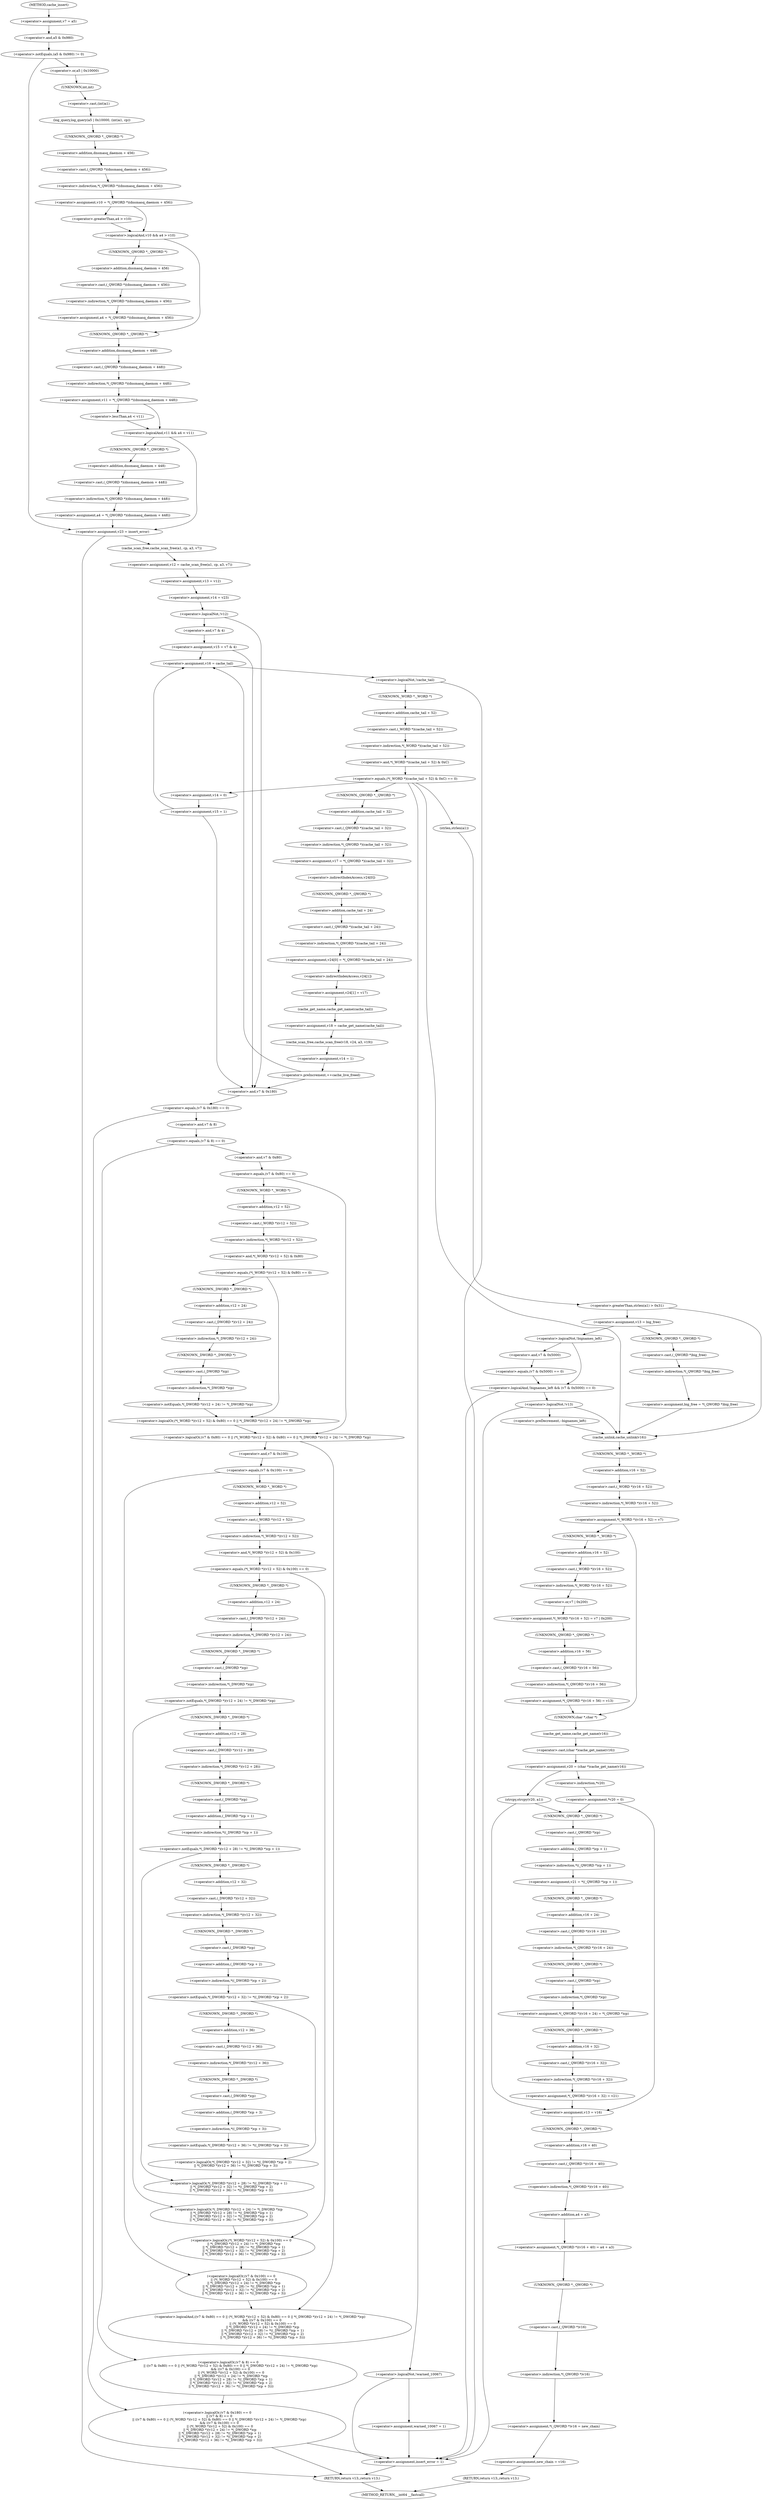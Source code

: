 digraph cache_insert {  
"1000138" [label = "(<operator>.assignment,v7 = a5)" ]
"1000142" [label = "(<operator>.notEquals,(a5 & 0x980) != 0)" ]
"1000143" [label = "(<operator>.and,a5 & 0x980)" ]
"1000148" [label = "(log_query,log_query(a5 | 0x10000, (int)a1, cp))" ]
"1000149" [label = "(<operator>.or,a5 | 0x10000)" ]
"1000152" [label = "(<operator>.cast,(int)a1)" ]
"1000153" [label = "(UNKNOWN,int,int)" ]
"1000156" [label = "(<operator>.assignment,v10 = *(_QWORD *)(dnsmasq_daemon + 456))" ]
"1000158" [label = "(<operator>.indirection,*(_QWORD *)(dnsmasq_daemon + 456))" ]
"1000159" [label = "(<operator>.cast,(_QWORD *)(dnsmasq_daemon + 456))" ]
"1000160" [label = "(UNKNOWN,_QWORD *,_QWORD *)" ]
"1000161" [label = "(<operator>.addition,dnsmasq_daemon + 456)" ]
"1000165" [label = "(<operator>.logicalAnd,v10 && a4 > v10)" ]
"1000167" [label = "(<operator>.greaterThan,a4 > v10)" ]
"1000170" [label = "(<operator>.assignment,a4 = *(_QWORD *)(dnsmasq_daemon + 456))" ]
"1000172" [label = "(<operator>.indirection,*(_QWORD *)(dnsmasq_daemon + 456))" ]
"1000173" [label = "(<operator>.cast,(_QWORD *)(dnsmasq_daemon + 456))" ]
"1000174" [label = "(UNKNOWN,_QWORD *,_QWORD *)" ]
"1000175" [label = "(<operator>.addition,dnsmasq_daemon + 456)" ]
"1000178" [label = "(<operator>.assignment,v11 = *(_QWORD *)(dnsmasq_daemon + 448))" ]
"1000180" [label = "(<operator>.indirection,*(_QWORD *)(dnsmasq_daemon + 448))" ]
"1000181" [label = "(<operator>.cast,(_QWORD *)(dnsmasq_daemon + 448))" ]
"1000182" [label = "(UNKNOWN,_QWORD *,_QWORD *)" ]
"1000183" [label = "(<operator>.addition,dnsmasq_daemon + 448)" ]
"1000187" [label = "(<operator>.logicalAnd,v11 && a4 < v11)" ]
"1000189" [label = "(<operator>.lessThan,a4 < v11)" ]
"1000192" [label = "(<operator>.assignment,a4 = *(_QWORD *)(dnsmasq_daemon + 448))" ]
"1000194" [label = "(<operator>.indirection,*(_QWORD *)(dnsmasq_daemon + 448))" ]
"1000195" [label = "(<operator>.cast,(_QWORD *)(dnsmasq_daemon + 448))" ]
"1000196" [label = "(UNKNOWN,_QWORD *,_QWORD *)" ]
"1000197" [label = "(<operator>.addition,dnsmasq_daemon + 448)" ]
"1000200" [label = "(<operator>.assignment,v23 = insert_error)" ]
"1000206" [label = "(<operator>.assignment,v12 = cache_scan_free(a1, cp, a3, v7))" ]
"1000208" [label = "(cache_scan_free,cache_scan_free(a1, cp, a3, v7))" ]
"1000213" [label = "(<operator>.assignment,v13 = v12)" ]
"1000216" [label = "(<operator>.assignment,v14 = v23)" ]
"1000220" [label = "(<operator>.logicalNot,!v12)" ]
"1000223" [label = "(<operator>.assignment,v15 = v7 & 4)" ]
"1000225" [label = "(<operator>.and,v7 & 4)" ]
"1000231" [label = "(<operator>.assignment,v16 = cache_tail)" ]
"1000235" [label = "(<operator>.logicalNot,!cache_tail)" ]
"1000239" [label = "(<operator>.equals,(*(_WORD *)(cache_tail + 52) & 0xC) == 0)" ]
"1000240" [label = "(<operator>.and,*(_WORD *)(cache_tail + 52) & 0xC)" ]
"1000241" [label = "(<operator>.indirection,*(_WORD *)(cache_tail + 52))" ]
"1000242" [label = "(<operator>.cast,(_WORD *)(cache_tail + 52))" ]
"1000243" [label = "(UNKNOWN,_WORD *,_WORD *)" ]
"1000244" [label = "(<operator>.addition,cache_tail + 52)" ]
"1000254" [label = "(<operator>.greaterThan,strlen(a1) > 0x31)" ]
"1000255" [label = "(strlen,strlen(a1))" ]
"1000259" [label = "(<operator>.assignment,v13 = big_free)" ]
"1000265" [label = "(<operator>.assignment,big_free = *(_QWORD *)big_free)" ]
"1000267" [label = "(<operator>.indirection,*(_QWORD *)big_free)" ]
"1000268" [label = "(<operator>.cast,(_QWORD *)big_free)" ]
"1000269" [label = "(UNKNOWN,_QWORD *,_QWORD *)" ]
"1000274" [label = "(<operator>.logicalAnd,!bignames_left && (v7 & 0x5000) == 0)" ]
"1000275" [label = "(<operator>.logicalNot,!bignames_left)" ]
"1000277" [label = "(<operator>.equals,(v7 & 0x5000) == 0)" ]
"1000278" [label = "(<operator>.and,v7 & 0x5000)" ]
"1000284" [label = "(<operator>.logicalNot,!v13)" ]
"1000289" [label = "(<operator>.preDecrement,--bignames_left)" ]
"1000294" [label = "(cache_unlink,cache_unlink(v16))" ]
"1000296" [label = "(<operator>.assignment,*(_WORD *)(v16 + 52) = v7)" ]
"1000297" [label = "(<operator>.indirection,*(_WORD *)(v16 + 52))" ]
"1000298" [label = "(<operator>.cast,(_WORD *)(v16 + 52))" ]
"1000299" [label = "(UNKNOWN,_WORD *,_WORD *)" ]
"1000300" [label = "(<operator>.addition,v16 + 52)" ]
"1000307" [label = "(<operator>.assignment,*(_WORD *)(v16 + 52) = v7 | 0x200)" ]
"1000308" [label = "(<operator>.indirection,*(_WORD *)(v16 + 52))" ]
"1000309" [label = "(<operator>.cast,(_WORD *)(v16 + 52))" ]
"1000310" [label = "(UNKNOWN,_WORD *,_WORD *)" ]
"1000311" [label = "(<operator>.addition,v16 + 52)" ]
"1000314" [label = "(<operator>.or,v7 | 0x200)" ]
"1000317" [label = "(<operator>.assignment,*(_QWORD *)(v16 + 56) = v13)" ]
"1000318" [label = "(<operator>.indirection,*(_QWORD *)(v16 + 56))" ]
"1000319" [label = "(<operator>.cast,(_QWORD *)(v16 + 56))" ]
"1000320" [label = "(UNKNOWN,_QWORD *,_QWORD *)" ]
"1000321" [label = "(<operator>.addition,v16 + 56)" ]
"1000325" [label = "(<operator>.assignment,v20 = (char *)cache_get_name(v16))" ]
"1000327" [label = "(<operator>.cast,(char *)cache_get_name(v16))" ]
"1000328" [label = "(UNKNOWN,char *,char *)" ]
"1000329" [label = "(cache_get_name,cache_get_name(v16))" ]
"1000333" [label = "(strcpy,strcpy(v20, a1))" ]
"1000337" [label = "(<operator>.assignment,*v20 = 0)" ]
"1000338" [label = "(<operator>.indirection,*v20)" ]
"1000344" [label = "(<operator>.assignment,v21 = *((_QWORD *)cp + 1))" ]
"1000346" [label = "(<operator>.indirection,*((_QWORD *)cp + 1))" ]
"1000347" [label = "(<operator>.addition,(_QWORD *)cp + 1)" ]
"1000348" [label = "(<operator>.cast,(_QWORD *)cp)" ]
"1000349" [label = "(UNKNOWN,_QWORD *,_QWORD *)" ]
"1000352" [label = "(<operator>.assignment,*(_QWORD *)(v16 + 24) = *(_QWORD *)cp)" ]
"1000353" [label = "(<operator>.indirection,*(_QWORD *)(v16 + 24))" ]
"1000354" [label = "(<operator>.cast,(_QWORD *)(v16 + 24))" ]
"1000355" [label = "(UNKNOWN,_QWORD *,_QWORD *)" ]
"1000356" [label = "(<operator>.addition,v16 + 24)" ]
"1000359" [label = "(<operator>.indirection,*(_QWORD *)cp)" ]
"1000360" [label = "(<operator>.cast,(_QWORD *)cp)" ]
"1000361" [label = "(UNKNOWN,_QWORD *,_QWORD *)" ]
"1000363" [label = "(<operator>.assignment,*(_QWORD *)(v16 + 32) = v21)" ]
"1000364" [label = "(<operator>.indirection,*(_QWORD *)(v16 + 32))" ]
"1000365" [label = "(<operator>.cast,(_QWORD *)(v16 + 32))" ]
"1000366" [label = "(UNKNOWN,_QWORD *,_QWORD *)" ]
"1000367" [label = "(<operator>.addition,v16 + 32)" ]
"1000371" [label = "(<operator>.assignment,v13 = v16)" ]
"1000374" [label = "(<operator>.assignment,*(_QWORD *)(v16 + 40) = a4 + a3)" ]
"1000375" [label = "(<operator>.indirection,*(_QWORD *)(v16 + 40))" ]
"1000376" [label = "(<operator>.cast,(_QWORD *)(v16 + 40))" ]
"1000377" [label = "(UNKNOWN,_QWORD *,_QWORD *)" ]
"1000378" [label = "(<operator>.addition,v16 + 40)" ]
"1000381" [label = "(<operator>.addition,a4 + a3)" ]
"1000384" [label = "(<operator>.assignment,*(_QWORD *)v16 = new_chain)" ]
"1000385" [label = "(<operator>.indirection,*(_QWORD *)v16)" ]
"1000386" [label = "(<operator>.cast,(_QWORD *)v16)" ]
"1000387" [label = "(UNKNOWN,_QWORD *,_QWORD *)" ]
"1000390" [label = "(<operator>.assignment,new_chain = v16)" ]
"1000393" [label = "(RETURN,return v13;,return v13;)" ]
"1000399" [label = "(<operator>.logicalNot,!warned_10067)" ]
"1000402" [label = "(<operator>.assignment,warned_10067 = 1)" ]
"1000409" [label = "(<operator>.assignment,v17 = *(_QWORD *)(cache_tail + 32))" ]
"1000411" [label = "(<operator>.indirection,*(_QWORD *)(cache_tail + 32))" ]
"1000412" [label = "(<operator>.cast,(_QWORD *)(cache_tail + 32))" ]
"1000413" [label = "(UNKNOWN,_QWORD *,_QWORD *)" ]
"1000414" [label = "(<operator>.addition,cache_tail + 32)" ]
"1000417" [label = "(<operator>.assignment,v24[0] = *(_QWORD *)(cache_tail + 24))" ]
"1000418" [label = "(<operator>.indirectIndexAccess,v24[0])" ]
"1000421" [label = "(<operator>.indirection,*(_QWORD *)(cache_tail + 24))" ]
"1000422" [label = "(<operator>.cast,(_QWORD *)(cache_tail + 24))" ]
"1000423" [label = "(UNKNOWN,_QWORD *,_QWORD *)" ]
"1000424" [label = "(<operator>.addition,cache_tail + 24)" ]
"1000427" [label = "(<operator>.assignment,v24[1] = v17)" ]
"1000428" [label = "(<operator>.indirectIndexAccess,v24[1])" ]
"1000432" [label = "(<operator>.assignment,v18 = cache_get_name(cache_tail))" ]
"1000434" [label = "(cache_get_name,cache_get_name(cache_tail))" ]
"1000436" [label = "(cache_scan_free,cache_scan_free(v18, v24, a3, v19))" ]
"1000441" [label = "(<operator>.assignment,v14 = 1)" ]
"1000444" [label = "(<operator>.preIncrement,++cache_live_freed)" ]
"1000448" [label = "(<operator>.assignment,v14 = 0)" ]
"1000451" [label = "(<operator>.assignment,v15 = 1)" ]
"1000455" [label = "(<operator>.logicalOr,(v7 & 0x180) == 0\n    || (v7 & 8) == 0\n    || ((v7 & 0x80) == 0 || (*(_WORD *)(v12 + 52) & 0x80) == 0 || *(_DWORD *)(v12 + 24) != *(_DWORD *)cp)\n    && ((v7 & 0x100) == 0\n     || (*(_WORD *)(v12 + 52) & 0x100) == 0\n     || *(_DWORD *)(v12 + 24) != *(_DWORD *)cp\n     || *(_DWORD *)(v12 + 28) != *((_DWORD *)cp + 1)\n     || *(_DWORD *)(v12 + 32) != *((_DWORD *)cp + 2)\n     || *(_DWORD *)(v12 + 36) != *((_DWORD *)cp + 3)))" ]
"1000456" [label = "(<operator>.equals,(v7 & 0x180) == 0)" ]
"1000457" [label = "(<operator>.and,v7 & 0x180)" ]
"1000461" [label = "(<operator>.logicalOr,(v7 & 8) == 0\n    || ((v7 & 0x80) == 0 || (*(_WORD *)(v12 + 52) & 0x80) == 0 || *(_DWORD *)(v12 + 24) != *(_DWORD *)cp)\n    && ((v7 & 0x100) == 0\n     || (*(_WORD *)(v12 + 52) & 0x100) == 0\n     || *(_DWORD *)(v12 + 24) != *(_DWORD *)cp\n     || *(_DWORD *)(v12 + 28) != *((_DWORD *)cp + 1)\n     || *(_DWORD *)(v12 + 32) != *((_DWORD *)cp + 2)\n     || *(_DWORD *)(v12 + 36) != *((_DWORD *)cp + 3)))" ]
"1000462" [label = "(<operator>.equals,(v7 & 8) == 0)" ]
"1000463" [label = "(<operator>.and,v7 & 8)" ]
"1000467" [label = "(<operator>.logicalAnd,((v7 & 0x80) == 0 || (*(_WORD *)(v12 + 52) & 0x80) == 0 || *(_DWORD *)(v12 + 24) != *(_DWORD *)cp)\n    && ((v7 & 0x100) == 0\n     || (*(_WORD *)(v12 + 52) & 0x100) == 0\n     || *(_DWORD *)(v12 + 24) != *(_DWORD *)cp\n     || *(_DWORD *)(v12 + 28) != *((_DWORD *)cp + 1)\n     || *(_DWORD *)(v12 + 32) != *((_DWORD *)cp + 2)\n     || *(_DWORD *)(v12 + 36) != *((_DWORD *)cp + 3)))" ]
"1000468" [label = "(<operator>.logicalOr,(v7 & 0x80) == 0 || (*(_WORD *)(v12 + 52) & 0x80) == 0 || *(_DWORD *)(v12 + 24) != *(_DWORD *)cp)" ]
"1000469" [label = "(<operator>.equals,(v7 & 0x80) == 0)" ]
"1000470" [label = "(<operator>.and,v7 & 0x80)" ]
"1000474" [label = "(<operator>.logicalOr,(*(_WORD *)(v12 + 52) & 0x80) == 0 || *(_DWORD *)(v12 + 24) != *(_DWORD *)cp)" ]
"1000475" [label = "(<operator>.equals,(*(_WORD *)(v12 + 52) & 0x80) == 0)" ]
"1000476" [label = "(<operator>.and,*(_WORD *)(v12 + 52) & 0x80)" ]
"1000477" [label = "(<operator>.indirection,*(_WORD *)(v12 + 52))" ]
"1000478" [label = "(<operator>.cast,(_WORD *)(v12 + 52))" ]
"1000479" [label = "(UNKNOWN,_WORD *,_WORD *)" ]
"1000480" [label = "(<operator>.addition,v12 + 52)" ]
"1000485" [label = "(<operator>.notEquals,*(_DWORD *)(v12 + 24) != *(_DWORD *)cp)" ]
"1000486" [label = "(<operator>.indirection,*(_DWORD *)(v12 + 24))" ]
"1000487" [label = "(<operator>.cast,(_DWORD *)(v12 + 24))" ]
"1000488" [label = "(UNKNOWN,_DWORD *,_DWORD *)" ]
"1000489" [label = "(<operator>.addition,v12 + 24)" ]
"1000492" [label = "(<operator>.indirection,*(_DWORD *)cp)" ]
"1000493" [label = "(<operator>.cast,(_DWORD *)cp)" ]
"1000494" [label = "(UNKNOWN,_DWORD *,_DWORD *)" ]
"1000496" [label = "(<operator>.logicalOr,(v7 & 0x100) == 0\n     || (*(_WORD *)(v12 + 52) & 0x100) == 0\n     || *(_DWORD *)(v12 + 24) != *(_DWORD *)cp\n     || *(_DWORD *)(v12 + 28) != *((_DWORD *)cp + 1)\n     || *(_DWORD *)(v12 + 32) != *((_DWORD *)cp + 2)\n     || *(_DWORD *)(v12 + 36) != *((_DWORD *)cp + 3))" ]
"1000497" [label = "(<operator>.equals,(v7 & 0x100) == 0)" ]
"1000498" [label = "(<operator>.and,v7 & 0x100)" ]
"1000502" [label = "(<operator>.logicalOr,(*(_WORD *)(v12 + 52) & 0x100) == 0\n     || *(_DWORD *)(v12 + 24) != *(_DWORD *)cp\n     || *(_DWORD *)(v12 + 28) != *((_DWORD *)cp + 1)\n     || *(_DWORD *)(v12 + 32) != *((_DWORD *)cp + 2)\n     || *(_DWORD *)(v12 + 36) != *((_DWORD *)cp + 3))" ]
"1000503" [label = "(<operator>.equals,(*(_WORD *)(v12 + 52) & 0x100) == 0)" ]
"1000504" [label = "(<operator>.and,*(_WORD *)(v12 + 52) & 0x100)" ]
"1000505" [label = "(<operator>.indirection,*(_WORD *)(v12 + 52))" ]
"1000506" [label = "(<operator>.cast,(_WORD *)(v12 + 52))" ]
"1000507" [label = "(UNKNOWN,_WORD *,_WORD *)" ]
"1000508" [label = "(<operator>.addition,v12 + 52)" ]
"1000513" [label = "(<operator>.logicalOr,*(_DWORD *)(v12 + 24) != *(_DWORD *)cp\n     || *(_DWORD *)(v12 + 28) != *((_DWORD *)cp + 1)\n     || *(_DWORD *)(v12 + 32) != *((_DWORD *)cp + 2)\n     || *(_DWORD *)(v12 + 36) != *((_DWORD *)cp + 3))" ]
"1000514" [label = "(<operator>.notEquals,*(_DWORD *)(v12 + 24) != *(_DWORD *)cp)" ]
"1000515" [label = "(<operator>.indirection,*(_DWORD *)(v12 + 24))" ]
"1000516" [label = "(<operator>.cast,(_DWORD *)(v12 + 24))" ]
"1000517" [label = "(UNKNOWN,_DWORD *,_DWORD *)" ]
"1000518" [label = "(<operator>.addition,v12 + 24)" ]
"1000521" [label = "(<operator>.indirection,*(_DWORD *)cp)" ]
"1000522" [label = "(<operator>.cast,(_DWORD *)cp)" ]
"1000523" [label = "(UNKNOWN,_DWORD *,_DWORD *)" ]
"1000525" [label = "(<operator>.logicalOr,*(_DWORD *)(v12 + 28) != *((_DWORD *)cp + 1)\n     || *(_DWORD *)(v12 + 32) != *((_DWORD *)cp + 2)\n     || *(_DWORD *)(v12 + 36) != *((_DWORD *)cp + 3))" ]
"1000526" [label = "(<operator>.notEquals,*(_DWORD *)(v12 + 28) != *((_DWORD *)cp + 1))" ]
"1000527" [label = "(<operator>.indirection,*(_DWORD *)(v12 + 28))" ]
"1000528" [label = "(<operator>.cast,(_DWORD *)(v12 + 28))" ]
"1000529" [label = "(UNKNOWN,_DWORD *,_DWORD *)" ]
"1000530" [label = "(<operator>.addition,v12 + 28)" ]
"1000533" [label = "(<operator>.indirection,*((_DWORD *)cp + 1))" ]
"1000534" [label = "(<operator>.addition,(_DWORD *)cp + 1)" ]
"1000535" [label = "(<operator>.cast,(_DWORD *)cp)" ]
"1000536" [label = "(UNKNOWN,_DWORD *,_DWORD *)" ]
"1000539" [label = "(<operator>.logicalOr,*(_DWORD *)(v12 + 32) != *((_DWORD *)cp + 2)\n     || *(_DWORD *)(v12 + 36) != *((_DWORD *)cp + 3))" ]
"1000540" [label = "(<operator>.notEquals,*(_DWORD *)(v12 + 32) != *((_DWORD *)cp + 2))" ]
"1000541" [label = "(<operator>.indirection,*(_DWORD *)(v12 + 32))" ]
"1000542" [label = "(<operator>.cast,(_DWORD *)(v12 + 32))" ]
"1000543" [label = "(UNKNOWN,_DWORD *,_DWORD *)" ]
"1000544" [label = "(<operator>.addition,v12 + 32)" ]
"1000547" [label = "(<operator>.indirection,*((_DWORD *)cp + 2))" ]
"1000548" [label = "(<operator>.addition,(_DWORD *)cp + 2)" ]
"1000549" [label = "(<operator>.cast,(_DWORD *)cp)" ]
"1000550" [label = "(UNKNOWN,_DWORD *,_DWORD *)" ]
"1000553" [label = "(<operator>.notEquals,*(_DWORD *)(v12 + 36) != *((_DWORD *)cp + 3))" ]
"1000554" [label = "(<operator>.indirection,*(_DWORD *)(v12 + 36))" ]
"1000555" [label = "(<operator>.cast,(_DWORD *)(v12 + 36))" ]
"1000556" [label = "(UNKNOWN,_DWORD *,_DWORD *)" ]
"1000557" [label = "(<operator>.addition,v12 + 36)" ]
"1000560" [label = "(<operator>.indirection,*((_DWORD *)cp + 3))" ]
"1000561" [label = "(<operator>.addition,(_DWORD *)cp + 3)" ]
"1000562" [label = "(<operator>.cast,(_DWORD *)cp)" ]
"1000563" [label = "(UNKNOWN,_DWORD *,_DWORD *)" ]
"1000568" [label = "(<operator>.assignment,insert_error = 1)" ]
"1000573" [label = "(RETURN,return v13;,return v13;)" ]
"1000116" [label = "(METHOD,cache_insert)" ]
"1000575" [label = "(METHOD_RETURN,__int64 __fastcall)" ]
  "1000138" -> "1000143" 
  "1000142" -> "1000149" 
  "1000142" -> "1000200" 
  "1000143" -> "1000142" 
  "1000148" -> "1000160" 
  "1000149" -> "1000153" 
  "1000152" -> "1000148" 
  "1000153" -> "1000152" 
  "1000156" -> "1000165" 
  "1000156" -> "1000167" 
  "1000158" -> "1000156" 
  "1000159" -> "1000158" 
  "1000160" -> "1000161" 
  "1000161" -> "1000159" 
  "1000165" -> "1000174" 
  "1000165" -> "1000182" 
  "1000167" -> "1000165" 
  "1000170" -> "1000182" 
  "1000172" -> "1000170" 
  "1000173" -> "1000172" 
  "1000174" -> "1000175" 
  "1000175" -> "1000173" 
  "1000178" -> "1000187" 
  "1000178" -> "1000189" 
  "1000180" -> "1000178" 
  "1000181" -> "1000180" 
  "1000182" -> "1000183" 
  "1000183" -> "1000181" 
  "1000187" -> "1000196" 
  "1000187" -> "1000200" 
  "1000189" -> "1000187" 
  "1000192" -> "1000200" 
  "1000194" -> "1000192" 
  "1000195" -> "1000194" 
  "1000196" -> "1000197" 
  "1000197" -> "1000195" 
  "1000200" -> "1000573" 
  "1000200" -> "1000208" 
  "1000206" -> "1000213" 
  "1000208" -> "1000206" 
  "1000213" -> "1000216" 
  "1000216" -> "1000220" 
  "1000220" -> "1000225" 
  "1000220" -> "1000457" 
  "1000223" -> "1000231" 
  "1000223" -> "1000457" 
  "1000225" -> "1000223" 
  "1000231" -> "1000235" 
  "1000235" -> "1000243" 
  "1000235" -> "1000568" 
  "1000239" -> "1000255" 
  "1000239" -> "1000294" 
  "1000239" -> "1000399" 
  "1000239" -> "1000413" 
  "1000239" -> "1000448" 
  "1000240" -> "1000239" 
  "1000241" -> "1000240" 
  "1000242" -> "1000241" 
  "1000243" -> "1000244" 
  "1000244" -> "1000242" 
  "1000254" -> "1000259" 
  "1000254" -> "1000294" 
  "1000255" -> "1000254" 
  "1000259" -> "1000269" 
  "1000259" -> "1000275" 
  "1000265" -> "1000294" 
  "1000267" -> "1000265" 
  "1000268" -> "1000267" 
  "1000269" -> "1000268" 
  "1000274" -> "1000568" 
  "1000274" -> "1000284" 
  "1000275" -> "1000274" 
  "1000275" -> "1000278" 
  "1000277" -> "1000274" 
  "1000278" -> "1000277" 
  "1000284" -> "1000568" 
  "1000284" -> "1000289" 
  "1000284" -> "1000294" 
  "1000289" -> "1000294" 
  "1000294" -> "1000299" 
  "1000296" -> "1000310" 
  "1000296" -> "1000328" 
  "1000297" -> "1000296" 
  "1000298" -> "1000297" 
  "1000299" -> "1000300" 
  "1000300" -> "1000298" 
  "1000307" -> "1000320" 
  "1000308" -> "1000314" 
  "1000309" -> "1000308" 
  "1000310" -> "1000311" 
  "1000311" -> "1000309" 
  "1000314" -> "1000307" 
  "1000317" -> "1000328" 
  "1000318" -> "1000317" 
  "1000319" -> "1000318" 
  "1000320" -> "1000321" 
  "1000321" -> "1000319" 
  "1000325" -> "1000333" 
  "1000325" -> "1000338" 
  "1000327" -> "1000325" 
  "1000328" -> "1000329" 
  "1000329" -> "1000327" 
  "1000333" -> "1000349" 
  "1000333" -> "1000371" 
  "1000337" -> "1000349" 
  "1000337" -> "1000371" 
  "1000338" -> "1000337" 
  "1000344" -> "1000355" 
  "1000346" -> "1000344" 
  "1000347" -> "1000346" 
  "1000348" -> "1000347" 
  "1000349" -> "1000348" 
  "1000352" -> "1000366" 
  "1000353" -> "1000361" 
  "1000354" -> "1000353" 
  "1000355" -> "1000356" 
  "1000356" -> "1000354" 
  "1000359" -> "1000352" 
  "1000360" -> "1000359" 
  "1000361" -> "1000360" 
  "1000363" -> "1000371" 
  "1000364" -> "1000363" 
  "1000365" -> "1000364" 
  "1000366" -> "1000367" 
  "1000367" -> "1000365" 
  "1000371" -> "1000377" 
  "1000374" -> "1000387" 
  "1000375" -> "1000381" 
  "1000376" -> "1000375" 
  "1000377" -> "1000378" 
  "1000378" -> "1000376" 
  "1000381" -> "1000374" 
  "1000384" -> "1000390" 
  "1000385" -> "1000384" 
  "1000386" -> "1000385" 
  "1000387" -> "1000386" 
  "1000390" -> "1000393" 
  "1000393" -> "1000575" 
  "1000399" -> "1000402" 
  "1000399" -> "1000568" 
  "1000402" -> "1000568" 
  "1000409" -> "1000418" 
  "1000411" -> "1000409" 
  "1000412" -> "1000411" 
  "1000413" -> "1000414" 
  "1000414" -> "1000412" 
  "1000417" -> "1000428" 
  "1000418" -> "1000423" 
  "1000421" -> "1000417" 
  "1000422" -> "1000421" 
  "1000423" -> "1000424" 
  "1000424" -> "1000422" 
  "1000427" -> "1000434" 
  "1000428" -> "1000427" 
  "1000432" -> "1000436" 
  "1000434" -> "1000432" 
  "1000436" -> "1000441" 
  "1000441" -> "1000444" 
  "1000444" -> "1000231" 
  "1000444" -> "1000457" 
  "1000448" -> "1000451" 
  "1000451" -> "1000231" 
  "1000451" -> "1000457" 
  "1000455" -> "1000568" 
  "1000455" -> "1000573" 
  "1000456" -> "1000455" 
  "1000456" -> "1000463" 
  "1000457" -> "1000456" 
  "1000461" -> "1000455" 
  "1000462" -> "1000461" 
  "1000462" -> "1000470" 
  "1000463" -> "1000462" 
  "1000467" -> "1000461" 
  "1000468" -> "1000467" 
  "1000468" -> "1000498" 
  "1000469" -> "1000479" 
  "1000469" -> "1000468" 
  "1000470" -> "1000469" 
  "1000474" -> "1000468" 
  "1000475" -> "1000488" 
  "1000475" -> "1000474" 
  "1000476" -> "1000475" 
  "1000477" -> "1000476" 
  "1000478" -> "1000477" 
  "1000479" -> "1000480" 
  "1000480" -> "1000478" 
  "1000485" -> "1000474" 
  "1000486" -> "1000494" 
  "1000487" -> "1000486" 
  "1000488" -> "1000489" 
  "1000489" -> "1000487" 
  "1000492" -> "1000485" 
  "1000493" -> "1000492" 
  "1000494" -> "1000493" 
  "1000496" -> "1000467" 
  "1000497" -> "1000507" 
  "1000497" -> "1000496" 
  "1000498" -> "1000497" 
  "1000502" -> "1000496" 
  "1000503" -> "1000517" 
  "1000503" -> "1000502" 
  "1000504" -> "1000503" 
  "1000505" -> "1000504" 
  "1000506" -> "1000505" 
  "1000507" -> "1000508" 
  "1000508" -> "1000506" 
  "1000513" -> "1000502" 
  "1000514" -> "1000529" 
  "1000514" -> "1000513" 
  "1000515" -> "1000523" 
  "1000516" -> "1000515" 
  "1000517" -> "1000518" 
  "1000518" -> "1000516" 
  "1000521" -> "1000514" 
  "1000522" -> "1000521" 
  "1000523" -> "1000522" 
  "1000525" -> "1000513" 
  "1000526" -> "1000543" 
  "1000526" -> "1000525" 
  "1000527" -> "1000536" 
  "1000528" -> "1000527" 
  "1000529" -> "1000530" 
  "1000530" -> "1000528" 
  "1000533" -> "1000526" 
  "1000534" -> "1000533" 
  "1000535" -> "1000534" 
  "1000536" -> "1000535" 
  "1000539" -> "1000525" 
  "1000540" -> "1000556" 
  "1000540" -> "1000539" 
  "1000541" -> "1000550" 
  "1000542" -> "1000541" 
  "1000543" -> "1000544" 
  "1000544" -> "1000542" 
  "1000547" -> "1000540" 
  "1000548" -> "1000547" 
  "1000549" -> "1000548" 
  "1000550" -> "1000549" 
  "1000553" -> "1000539" 
  "1000554" -> "1000563" 
  "1000555" -> "1000554" 
  "1000556" -> "1000557" 
  "1000557" -> "1000555" 
  "1000560" -> "1000553" 
  "1000561" -> "1000560" 
  "1000562" -> "1000561" 
  "1000563" -> "1000562" 
  "1000568" -> "1000573" 
  "1000573" -> "1000575" 
  "1000116" -> "1000138" 
}
